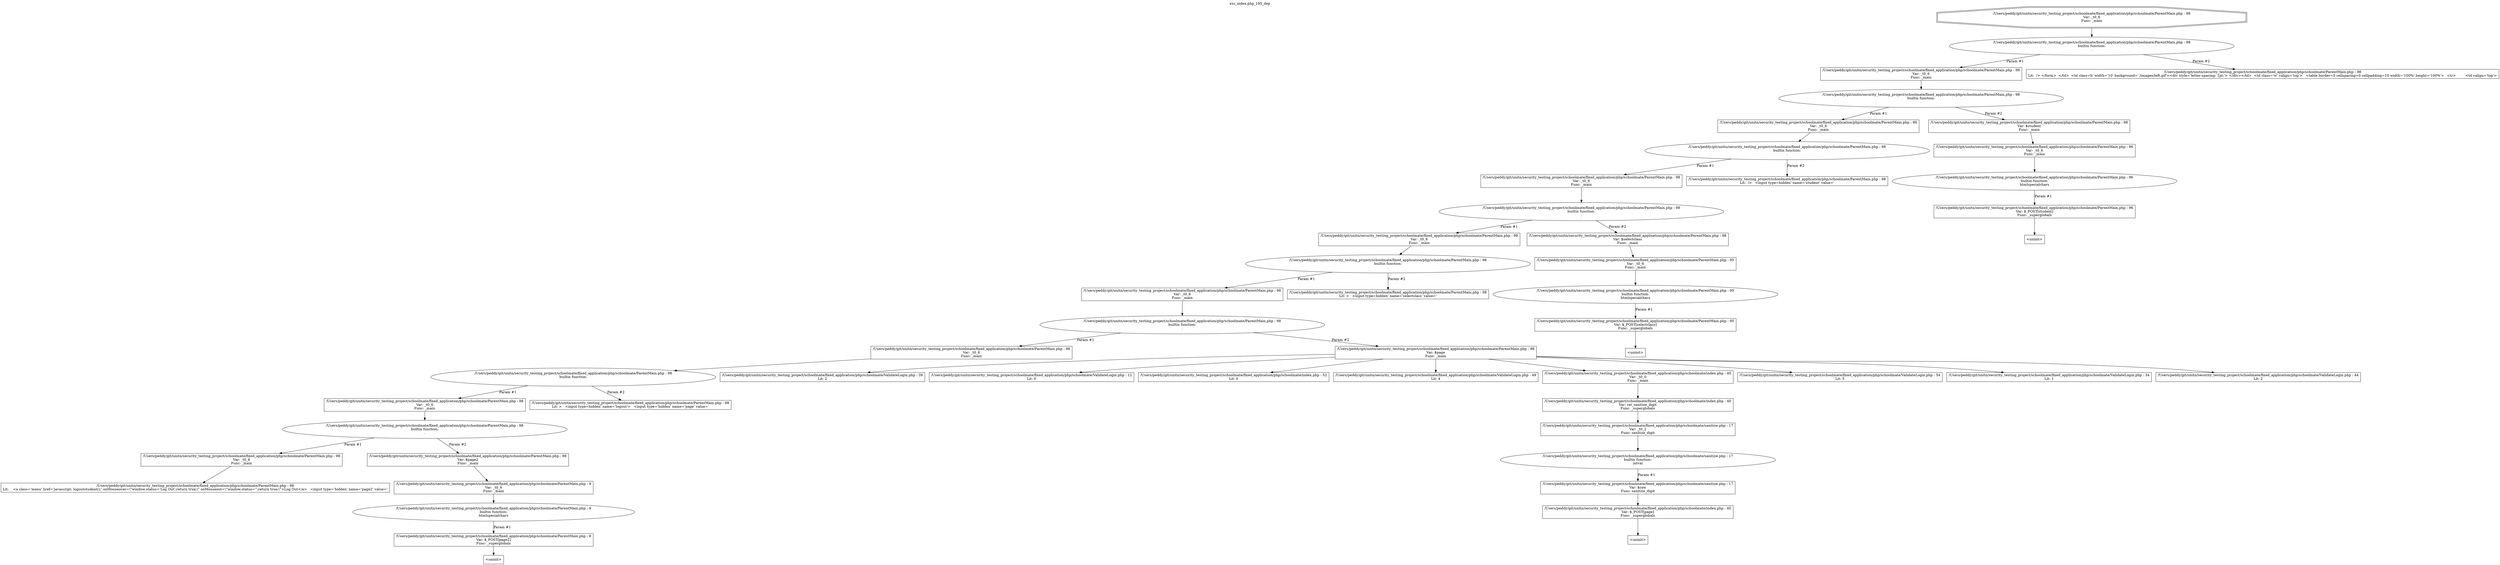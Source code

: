 digraph cfg {
  label="xss_index.php_195_dep";
  labelloc=t;
  n1 [shape=doubleoctagon, label="/Users/peddy/git/unitn/security_testing_project/schoolmate/fixed_application/php/schoolmate/ParentMain.php : 98\nVar: _t0_6\nFunc: _main\n"];
  n2 [shape=ellipse, label="/Users/peddy/git/unitn/security_testing_project/schoolmate/fixed_application/php/schoolmate/ParentMain.php : 98\nbuiltin function:\n.\n"];
  n3 [shape=box, label="/Users/peddy/git/unitn/security_testing_project/schoolmate/fixed_application/php/schoolmate/ParentMain.php : 98\nVar: _t0_6\nFunc: _main\n"];
  n4 [shape=ellipse, label="/Users/peddy/git/unitn/security_testing_project/schoolmate/fixed_application/php/schoolmate/ParentMain.php : 98\nbuiltin function:\n.\n"];
  n5 [shape=box, label="/Users/peddy/git/unitn/security_testing_project/schoolmate/fixed_application/php/schoolmate/ParentMain.php : 98\nVar: _t0_6\nFunc: _main\n"];
  n6 [shape=ellipse, label="/Users/peddy/git/unitn/security_testing_project/schoolmate/fixed_application/php/schoolmate/ParentMain.php : 98\nbuiltin function:\n.\n"];
  n7 [shape=box, label="/Users/peddy/git/unitn/security_testing_project/schoolmate/fixed_application/php/schoolmate/ParentMain.php : 98\nVar: _t0_6\nFunc: _main\n"];
  n8 [shape=ellipse, label="/Users/peddy/git/unitn/security_testing_project/schoolmate/fixed_application/php/schoolmate/ParentMain.php : 98\nbuiltin function:\n.\n"];
  n9 [shape=box, label="/Users/peddy/git/unitn/security_testing_project/schoolmate/fixed_application/php/schoolmate/ParentMain.php : 98\nVar: _t0_6\nFunc: _main\n"];
  n10 [shape=ellipse, label="/Users/peddy/git/unitn/security_testing_project/schoolmate/fixed_application/php/schoolmate/ParentMain.php : 98\nbuiltin function:\n.\n"];
  n11 [shape=box, label="/Users/peddy/git/unitn/security_testing_project/schoolmate/fixed_application/php/schoolmate/ParentMain.php : 98\nVar: _t0_6\nFunc: _main\n"];
  n12 [shape=ellipse, label="/Users/peddy/git/unitn/security_testing_project/schoolmate/fixed_application/php/schoolmate/ParentMain.php : 98\nbuiltin function:\n.\n"];
  n13 [shape=box, label="/Users/peddy/git/unitn/security_testing_project/schoolmate/fixed_application/php/schoolmate/ParentMain.php : 98\nVar: _t0_6\nFunc: _main\n"];
  n14 [shape=ellipse, label="/Users/peddy/git/unitn/security_testing_project/schoolmate/fixed_application/php/schoolmate/ParentMain.php : 98\nbuiltin function:\n.\n"];
  n15 [shape=box, label="/Users/peddy/git/unitn/security_testing_project/schoolmate/fixed_application/php/schoolmate/ParentMain.php : 98\nVar: _t0_6\nFunc: _main\n"];
  n16 [shape=ellipse, label="/Users/peddy/git/unitn/security_testing_project/schoolmate/fixed_application/php/schoolmate/ParentMain.php : 98\nbuiltin function:\n.\n"];
  n17 [shape=box, label="/Users/peddy/git/unitn/security_testing_project/schoolmate/fixed_application/php/schoolmate/ParentMain.php : 98\nVar: _t0_6\nFunc: _main\n"];
  n18 [shape=box, label="/Users/peddy/git/unitn/security_testing_project/schoolmate/fixed_application/php/schoolmate/ParentMain.php : 98\nLit:    <a class='menu' href='javascript: logoutstudent();' onMouseover=\\\"window.status='Log Out';return true;\\\" onMouseout=\\\"window.status='';return true;\\\">Log Out</a>   <input type='hidden' name='page2' value='\n"];
  n19 [shape=box, label="/Users/peddy/git/unitn/security_testing_project/schoolmate/fixed_application/php/schoolmate/ParentMain.php : 98\nVar: $page2\nFunc: _main\n"];
  n20 [shape=box, label="/Users/peddy/git/unitn/security_testing_project/schoolmate/fixed_application/php/schoolmate/ParentMain.php : 9\nVar: _t0_6\nFunc: _main\n"];
  n21 [shape=ellipse, label="/Users/peddy/git/unitn/security_testing_project/schoolmate/fixed_application/php/schoolmate/ParentMain.php : 9\nbuiltin function:\nhtmlspecialchars\n"];
  n22 [shape=box, label="/Users/peddy/git/unitn/security_testing_project/schoolmate/fixed_application/php/schoolmate/ParentMain.php : 9\nVar: $_POST[page2]\nFunc: _superglobals\n"];
  n23 [shape=box, label="<uninit>"];
  n24 [shape=box, label="/Users/peddy/git/unitn/security_testing_project/schoolmate/fixed_application/php/schoolmate/ParentMain.php : 98\nLit: >   <input type=hidden' name='logout'>   <input type='hidden' name='page' value='\n"];
  n25 [shape=box, label="/Users/peddy/git/unitn/security_testing_project/schoolmate/fixed_application/php/schoolmate/ParentMain.php : 98\nVar: $page\nFunc: _main\n"];
  n26 [shape=box, label="/Users/peddy/git/unitn/security_testing_project/schoolmate/fixed_application/php/schoolmate/ValidateLogin.php : 39\nLit: 2\n"];
  n27 [shape=box, label="/Users/peddy/git/unitn/security_testing_project/schoolmate/fixed_application/php/schoolmate/ValidateLogin.php : 12\nLit: 0\n"];
  n28 [shape=box, label="/Users/peddy/git/unitn/security_testing_project/schoolmate/fixed_application/php/schoolmate/index.php : 52\nLit: 0\n"];
  n29 [shape=box, label="/Users/peddy/git/unitn/security_testing_project/schoolmate/fixed_application/php/schoolmate/ValidateLogin.php : 49\nLit: 4\n"];
  n30 [shape=box, label="/Users/peddy/git/unitn/security_testing_project/schoolmate/fixed_application/php/schoolmate/index.php : 40\nVar: _t0_0\nFunc: _main\n"];
  n31 [shape=box, label="/Users/peddy/git/unitn/security_testing_project/schoolmate/fixed_application/php/schoolmate/index.php : 40\nVar: ret_sanitize_digit\nFunc: _superglobals\n"];
  n32 [shape=box, label="/Users/peddy/git/unitn/security_testing_project/schoolmate/fixed_application/php/schoolmate/sanitize.php : 17\nVar: _t0_2\nFunc: sanitize_digit\n"];
  n33 [shape=ellipse, label="/Users/peddy/git/unitn/security_testing_project/schoolmate/fixed_application/php/schoolmate/sanitize.php : 17\nbuiltin function:\nintval\n"];
  n34 [shape=box, label="/Users/peddy/git/unitn/security_testing_project/schoolmate/fixed_application/php/schoolmate/sanitize.php : 17\nVar: $raw\nFunc: sanitize_digit\n"];
  n35 [shape=box, label="/Users/peddy/git/unitn/security_testing_project/schoolmate/fixed_application/php/schoolmate/index.php : 40\nVar: $_POST[page]\nFunc: _superglobals\n"];
  n36 [shape=box, label="<uninit>"];
  n37 [shape=box, label="/Users/peddy/git/unitn/security_testing_project/schoolmate/fixed_application/php/schoolmate/ValidateLogin.php : 54\nLit: 5\n"];
  n38 [shape=box, label="/Users/peddy/git/unitn/security_testing_project/schoolmate/fixed_application/php/schoolmate/ValidateLogin.php : 34\nLit: 1\n"];
  n39 [shape=box, label="/Users/peddy/git/unitn/security_testing_project/schoolmate/fixed_application/php/schoolmate/ValidateLogin.php : 44\nLit: 2\n"];
  n40 [shape=box, label="/Users/peddy/git/unitn/security_testing_project/schoolmate/fixed_application/php/schoolmate/ParentMain.php : 98\nLit: >   <input type=hidden' name='selectclass' value='\n"];
  n41 [shape=box, label="/Users/peddy/git/unitn/security_testing_project/schoolmate/fixed_application/php/schoolmate/ParentMain.php : 98\nVar: $selectclass\nFunc: _main\n"];
  n42 [shape=box, label="/Users/peddy/git/unitn/security_testing_project/schoolmate/fixed_application/php/schoolmate/ParentMain.php : 95\nVar: _t0_6\nFunc: _main\n"];
  n43 [shape=ellipse, label="/Users/peddy/git/unitn/security_testing_project/schoolmate/fixed_application/php/schoolmate/ParentMain.php : 95\nbuiltin function:\nhtmlspecialchars\n"];
  n44 [shape=box, label="/Users/peddy/git/unitn/security_testing_project/schoolmate/fixed_application/php/schoolmate/ParentMain.php : 95\nVar: $_POST[selectclass]\nFunc: _superglobals\n"];
  n45 [shape=box, label="<uninit>"];
  n46 [shape=box, label="/Users/peddy/git/unitn/security_testing_project/schoolmate/fixed_application/php/schoolmate/ParentMain.php : 98\nLit:  />   <input type=hidden' name='student' value='\n"];
  n47 [shape=box, label="/Users/peddy/git/unitn/security_testing_project/schoolmate/fixed_application/php/schoolmate/ParentMain.php : 98\nVar: $student\nFunc: _main\n"];
  n48 [shape=box, label="/Users/peddy/git/unitn/security_testing_project/schoolmate/fixed_application/php/schoolmate/ParentMain.php : 96\nVar: _t0_6\nFunc: _main\n"];
  n49 [shape=ellipse, label="/Users/peddy/git/unitn/security_testing_project/schoolmate/fixed_application/php/schoolmate/ParentMain.php : 96\nbuiltin function:\nhtmlspecialchars\n"];
  n50 [shape=box, label="/Users/peddy/git/unitn/security_testing_project/schoolmate/fixed_application/php/schoolmate/ParentMain.php : 96\nVar: $_POST[student]\nFunc: _superglobals\n"];
  n51 [shape=box, label="<uninit>"];
  n52 [shape=box, label="/Users/peddy/git/unitn/security_testing_project/schoolmate/fixed_application/php/schoolmate/ParentMain.php : 98\nLit:  /> </form>  </td>  <td class=b' width='10' background='./images/left.gif'><div style='letter-spacing: 1pt;'>&nbsp;</div></td>  <td class='w' valign='top'>   <table border=0 cellspacing=0 cellpadding=10 width='100%' height='100%'>	<tr>	 <td valign='top'>\n"];
  n1 -> n2;
  n3 -> n4;
  n5 -> n6;
  n7 -> n8;
  n9 -> n10;
  n11 -> n12;
  n13 -> n14;
  n15 -> n16;
  n17 -> n18;
  n16 -> n17[label="Param #1"];
  n16 -> n19[label="Param #2"];
  n20 -> n21;
  n22 -> n23;
  n21 -> n22[label="Param #1"];
  n19 -> n20;
  n14 -> n15[label="Param #1"];
  n14 -> n24[label="Param #2"];
  n12 -> n13[label="Param #1"];
  n12 -> n25[label="Param #2"];
  n25 -> n26;
  n25 -> n27;
  n25 -> n28;
  n25 -> n29;
  n25 -> n30;
  n25 -> n37;
  n25 -> n38;
  n25 -> n39;
  n32 -> n33;
  n35 -> n36;
  n34 -> n35;
  n33 -> n34[label="Param #1"];
  n31 -> n32;
  n30 -> n31;
  n10 -> n11[label="Param #1"];
  n10 -> n40[label="Param #2"];
  n8 -> n9[label="Param #1"];
  n8 -> n41[label="Param #2"];
  n42 -> n43;
  n44 -> n45;
  n43 -> n44[label="Param #1"];
  n41 -> n42;
  n6 -> n7[label="Param #1"];
  n6 -> n46[label="Param #2"];
  n4 -> n5[label="Param #1"];
  n4 -> n47[label="Param #2"];
  n48 -> n49;
  n50 -> n51;
  n49 -> n50[label="Param #1"];
  n47 -> n48;
  n2 -> n3[label="Param #1"];
  n2 -> n52[label="Param #2"];
}
